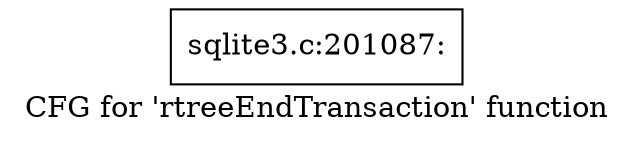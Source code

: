 digraph "CFG for 'rtreeEndTransaction' function" {
	label="CFG for 'rtreeEndTransaction' function";

	Node0x55c0fb69ae70 [shape=record,label="{sqlite3.c:201087:}"];
}
